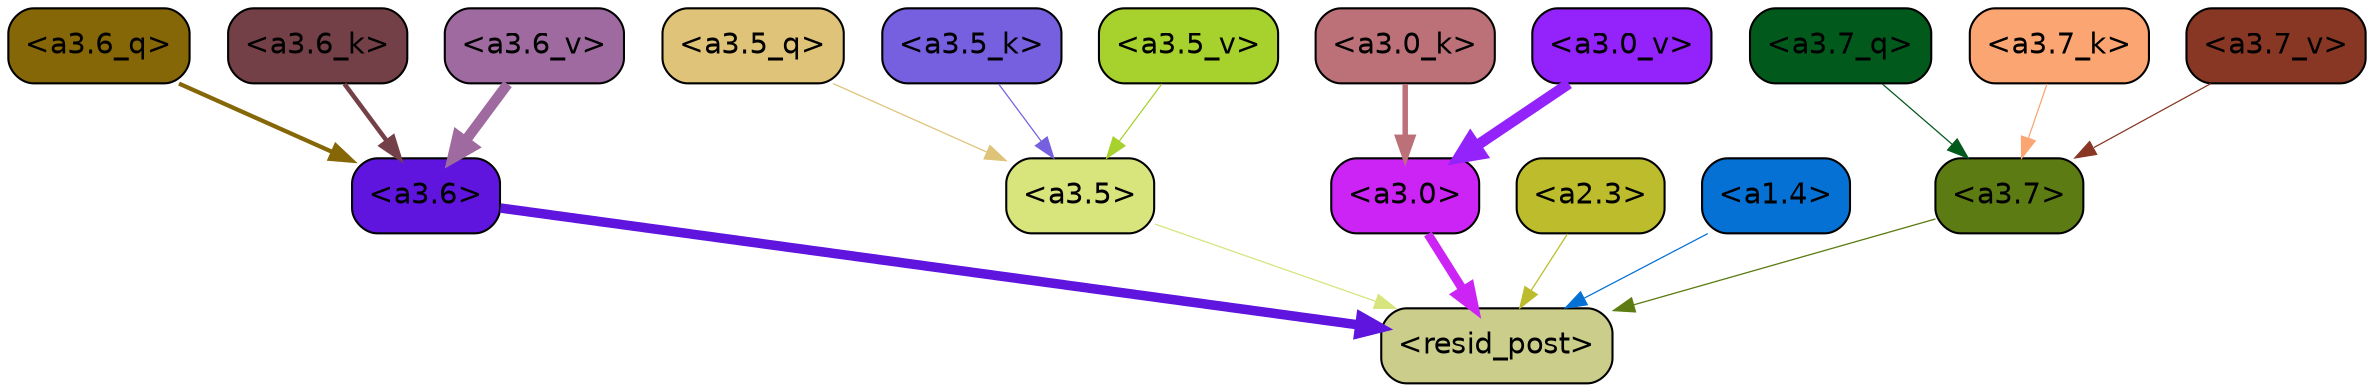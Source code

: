 strict digraph "" {
	graph [bgcolor=transparent,
		layout=dot,
		overlap=false,
		splines=true
	];
	"<a3.7>"	[color=black,
		fillcolor="#5c7c13",
		fontname=Helvetica,
		shape=box,
		style="filled, rounded"];
	"<resid_post>"	[color=black,
		fillcolor="#cbcd8b",
		fontname=Helvetica,
		shape=box,
		style="filled, rounded"];
	"<a3.7>" -> "<resid_post>"	[color="#5c7c13",
		penwidth=0.6239100098609924];
	"<a3.6>"	[color=black,
		fillcolor="#6015df",
		fontname=Helvetica,
		shape=box,
		style="filled, rounded"];
	"<a3.6>" -> "<resid_post>"	[color="#6015df",
		penwidth=4.569062113761902];
	"<a3.5>"	[color=black,
		fillcolor="#d8e47c",
		fontname=Helvetica,
		shape=box,
		style="filled, rounded"];
	"<a3.5>" -> "<resid_post>"	[color="#d8e47c",
		penwidth=0.6];
	"<a3.0>"	[color=black,
		fillcolor="#cd24f6",
		fontname=Helvetica,
		shape=box,
		style="filled, rounded"];
	"<a3.0>" -> "<resid_post>"	[color="#cd24f6",
		penwidth=4.283544182777405];
	"<a2.3>"	[color=black,
		fillcolor="#bdbc2c",
		fontname=Helvetica,
		shape=box,
		style="filled, rounded"];
	"<a2.3>" -> "<resid_post>"	[color="#bdbc2c",
		penwidth=0.6];
	"<a1.4>"	[color=black,
		fillcolor="#0571d4",
		fontname=Helvetica,
		shape=box,
		style="filled, rounded"];
	"<a1.4>" -> "<resid_post>"	[color="#0571d4",
		penwidth=0.6];
	"<a3.7_q>"	[color=black,
		fillcolor="#02591c",
		fontname=Helvetica,
		shape=box,
		style="filled, rounded"];
	"<a3.7_q>" -> "<a3.7>"	[color="#02591c",
		penwidth=0.6];
	"<a3.6_q>"	[color=black,
		fillcolor="#866708",
		fontname=Helvetica,
		shape=box,
		style="filled, rounded"];
	"<a3.6_q>" -> "<a3.6>"	[color="#866708",
		penwidth=2.03758105635643];
	"<a3.5_q>"	[color=black,
		fillcolor="#dec379",
		fontname=Helvetica,
		shape=box,
		style="filled, rounded"];
	"<a3.5_q>" -> "<a3.5>"	[color="#dec379",
		penwidth=0.6];
	"<a3.7_k>"	[color=black,
		fillcolor="#fba572",
		fontname=Helvetica,
		shape=box,
		style="filled, rounded"];
	"<a3.7_k>" -> "<a3.7>"	[color="#fba572",
		penwidth=0.6];
	"<a3.6_k>"	[color=black,
		fillcolor="#744048",
		fontname=Helvetica,
		shape=box,
		style="filled, rounded"];
	"<a3.6_k>" -> "<a3.6>"	[color="#744048",
		penwidth=2.174198240041733];
	"<a3.5_k>"	[color=black,
		fillcolor="#7660e0",
		fontname=Helvetica,
		shape=box,
		style="filled, rounded"];
	"<a3.5_k>" -> "<a3.5>"	[color="#7660e0",
		penwidth=0.6];
	"<a3.0_k>"	[color=black,
		fillcolor="#bc7179",
		fontname=Helvetica,
		shape=box,
		style="filled, rounded"];
	"<a3.0_k>" -> "<a3.0>"	[color="#bc7179",
		penwidth=2.6274144649505615];
	"<a3.7_v>"	[color=black,
		fillcolor="#883724",
		fontname=Helvetica,
		shape=box,
		style="filled, rounded"];
	"<a3.7_v>" -> "<a3.7>"	[color="#883724",
		penwidth=0.6];
	"<a3.6_v>"	[color=black,
		fillcolor="#9f6a9f",
		fontname=Helvetica,
		shape=box,
		style="filled, rounded"];
	"<a3.6_v>" -> "<a3.6>"	[color="#9f6a9f",
		penwidth=5.002329230308533];
	"<a3.5_v>"	[color=black,
		fillcolor="#a7d12c",
		fontname=Helvetica,
		shape=box,
		style="filled, rounded"];
	"<a3.5_v>" -> "<a3.5>"	[color="#a7d12c",
		penwidth=0.6];
	"<a3.0_v>"	[color=black,
		fillcolor="#9422fa",
		fontname=Helvetica,
		shape=box,
		style="filled, rounded"];
	"<a3.0_v>" -> "<a3.0>"	[color="#9422fa",
		penwidth=5.188832879066467];
}
